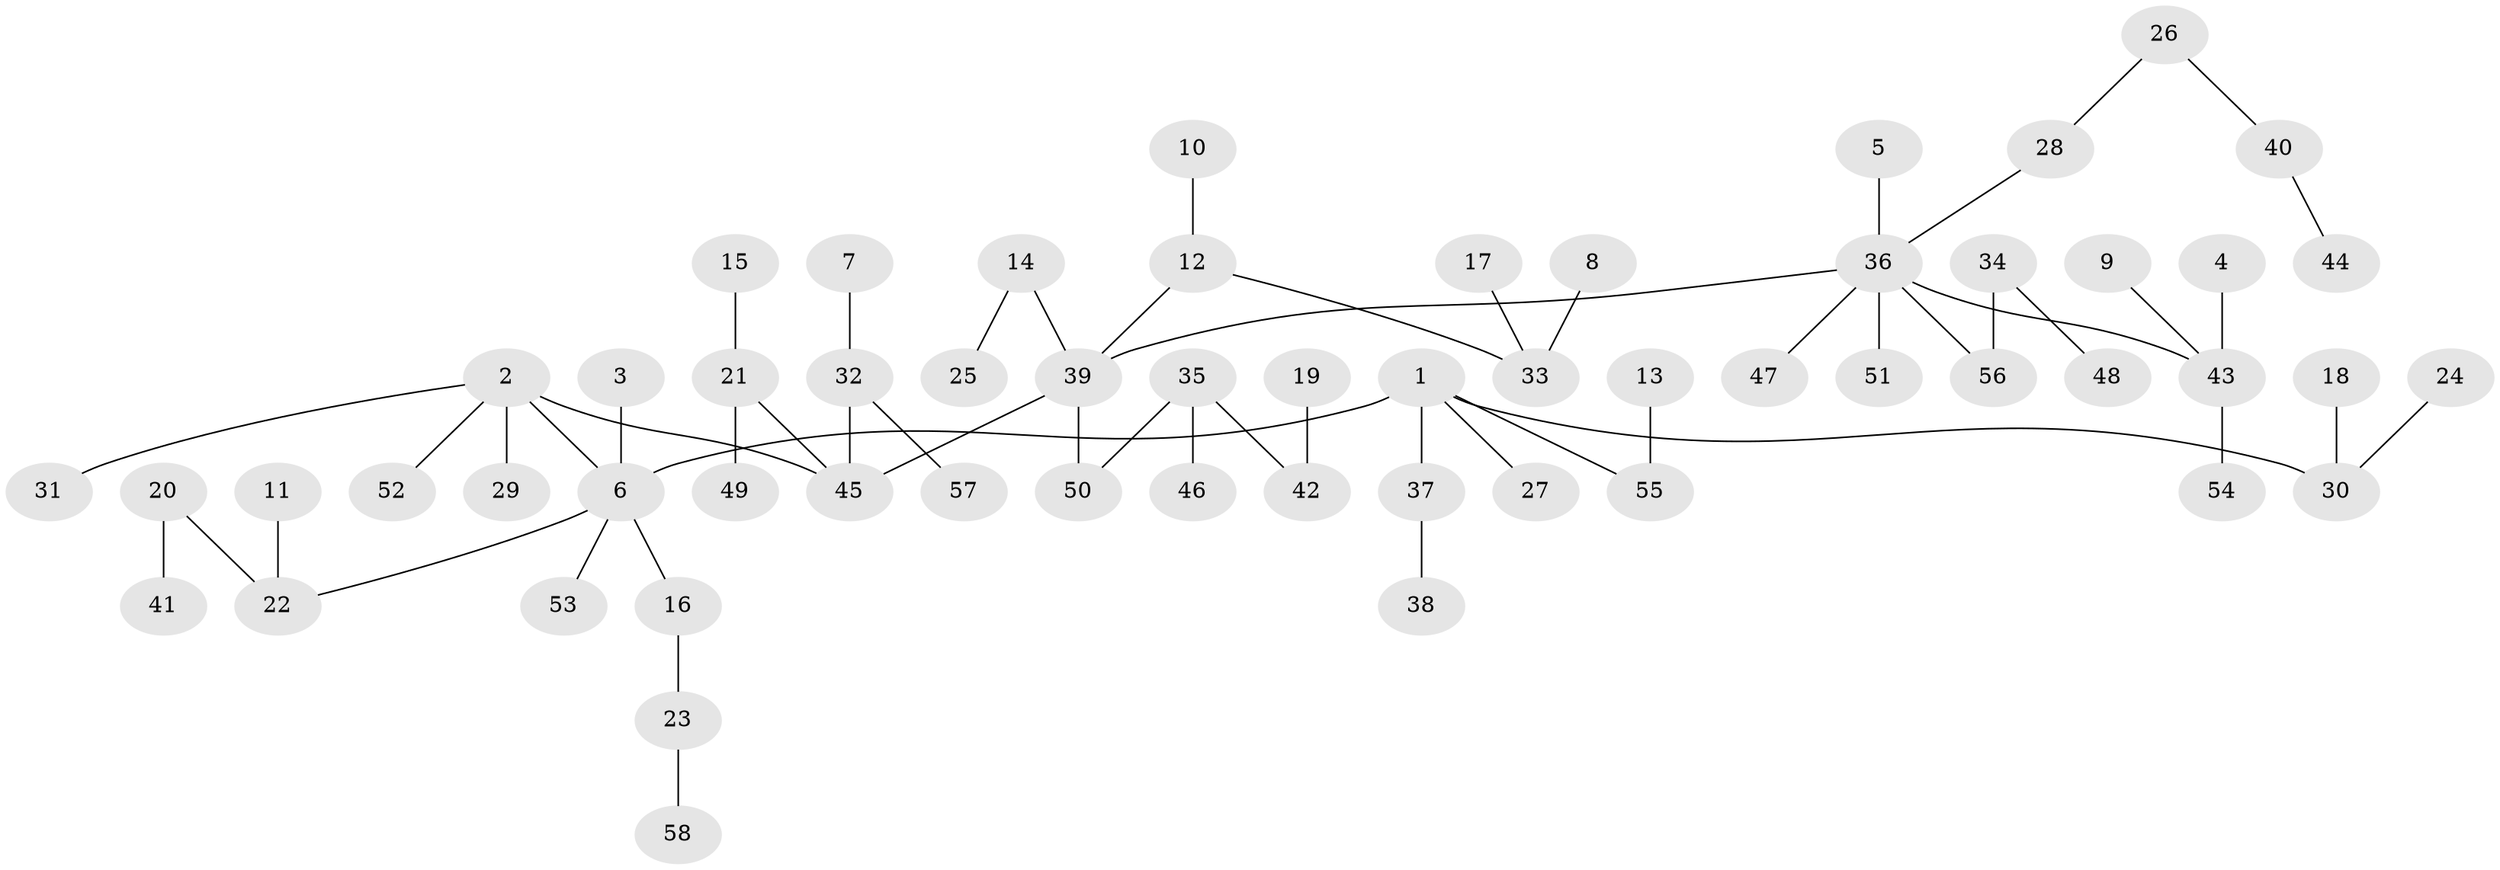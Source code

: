 // original degree distribution, {3: 0.11304347826086956, 5: 0.034782608695652174, 8: 0.008695652173913044, 4: 0.0782608695652174, 7: 0.008695652173913044, 2: 0.26956521739130435, 1: 0.48695652173913045}
// Generated by graph-tools (version 1.1) at 2025/26/03/09/25 03:26:26]
// undirected, 58 vertices, 57 edges
graph export_dot {
graph [start="1"]
  node [color=gray90,style=filled];
  1;
  2;
  3;
  4;
  5;
  6;
  7;
  8;
  9;
  10;
  11;
  12;
  13;
  14;
  15;
  16;
  17;
  18;
  19;
  20;
  21;
  22;
  23;
  24;
  25;
  26;
  27;
  28;
  29;
  30;
  31;
  32;
  33;
  34;
  35;
  36;
  37;
  38;
  39;
  40;
  41;
  42;
  43;
  44;
  45;
  46;
  47;
  48;
  49;
  50;
  51;
  52;
  53;
  54;
  55;
  56;
  57;
  58;
  1 -- 6 [weight=1.0];
  1 -- 27 [weight=1.0];
  1 -- 30 [weight=1.0];
  1 -- 37 [weight=1.0];
  1 -- 55 [weight=1.0];
  2 -- 6 [weight=1.0];
  2 -- 29 [weight=1.0];
  2 -- 31 [weight=1.0];
  2 -- 45 [weight=1.0];
  2 -- 52 [weight=1.0];
  3 -- 6 [weight=1.0];
  4 -- 43 [weight=1.0];
  5 -- 36 [weight=1.0];
  6 -- 16 [weight=1.0];
  6 -- 22 [weight=1.0];
  6 -- 53 [weight=1.0];
  7 -- 32 [weight=1.0];
  8 -- 33 [weight=1.0];
  9 -- 43 [weight=1.0];
  10 -- 12 [weight=1.0];
  11 -- 22 [weight=1.0];
  12 -- 33 [weight=1.0];
  12 -- 39 [weight=1.0];
  13 -- 55 [weight=1.0];
  14 -- 25 [weight=1.0];
  14 -- 39 [weight=1.0];
  15 -- 21 [weight=1.0];
  16 -- 23 [weight=1.0];
  17 -- 33 [weight=1.0];
  18 -- 30 [weight=1.0];
  19 -- 42 [weight=1.0];
  20 -- 22 [weight=1.0];
  20 -- 41 [weight=1.0];
  21 -- 45 [weight=1.0];
  21 -- 49 [weight=1.0];
  23 -- 58 [weight=1.0];
  24 -- 30 [weight=1.0];
  26 -- 28 [weight=1.0];
  26 -- 40 [weight=1.0];
  28 -- 36 [weight=1.0];
  32 -- 45 [weight=1.0];
  32 -- 57 [weight=1.0];
  34 -- 48 [weight=1.0];
  34 -- 56 [weight=1.0];
  35 -- 42 [weight=1.0];
  35 -- 46 [weight=1.0];
  35 -- 50 [weight=1.0];
  36 -- 39 [weight=1.0];
  36 -- 43 [weight=1.0];
  36 -- 47 [weight=1.0];
  36 -- 51 [weight=1.0];
  36 -- 56 [weight=1.0];
  37 -- 38 [weight=1.0];
  39 -- 45 [weight=1.0];
  39 -- 50 [weight=1.0];
  40 -- 44 [weight=1.0];
  43 -- 54 [weight=1.0];
}
